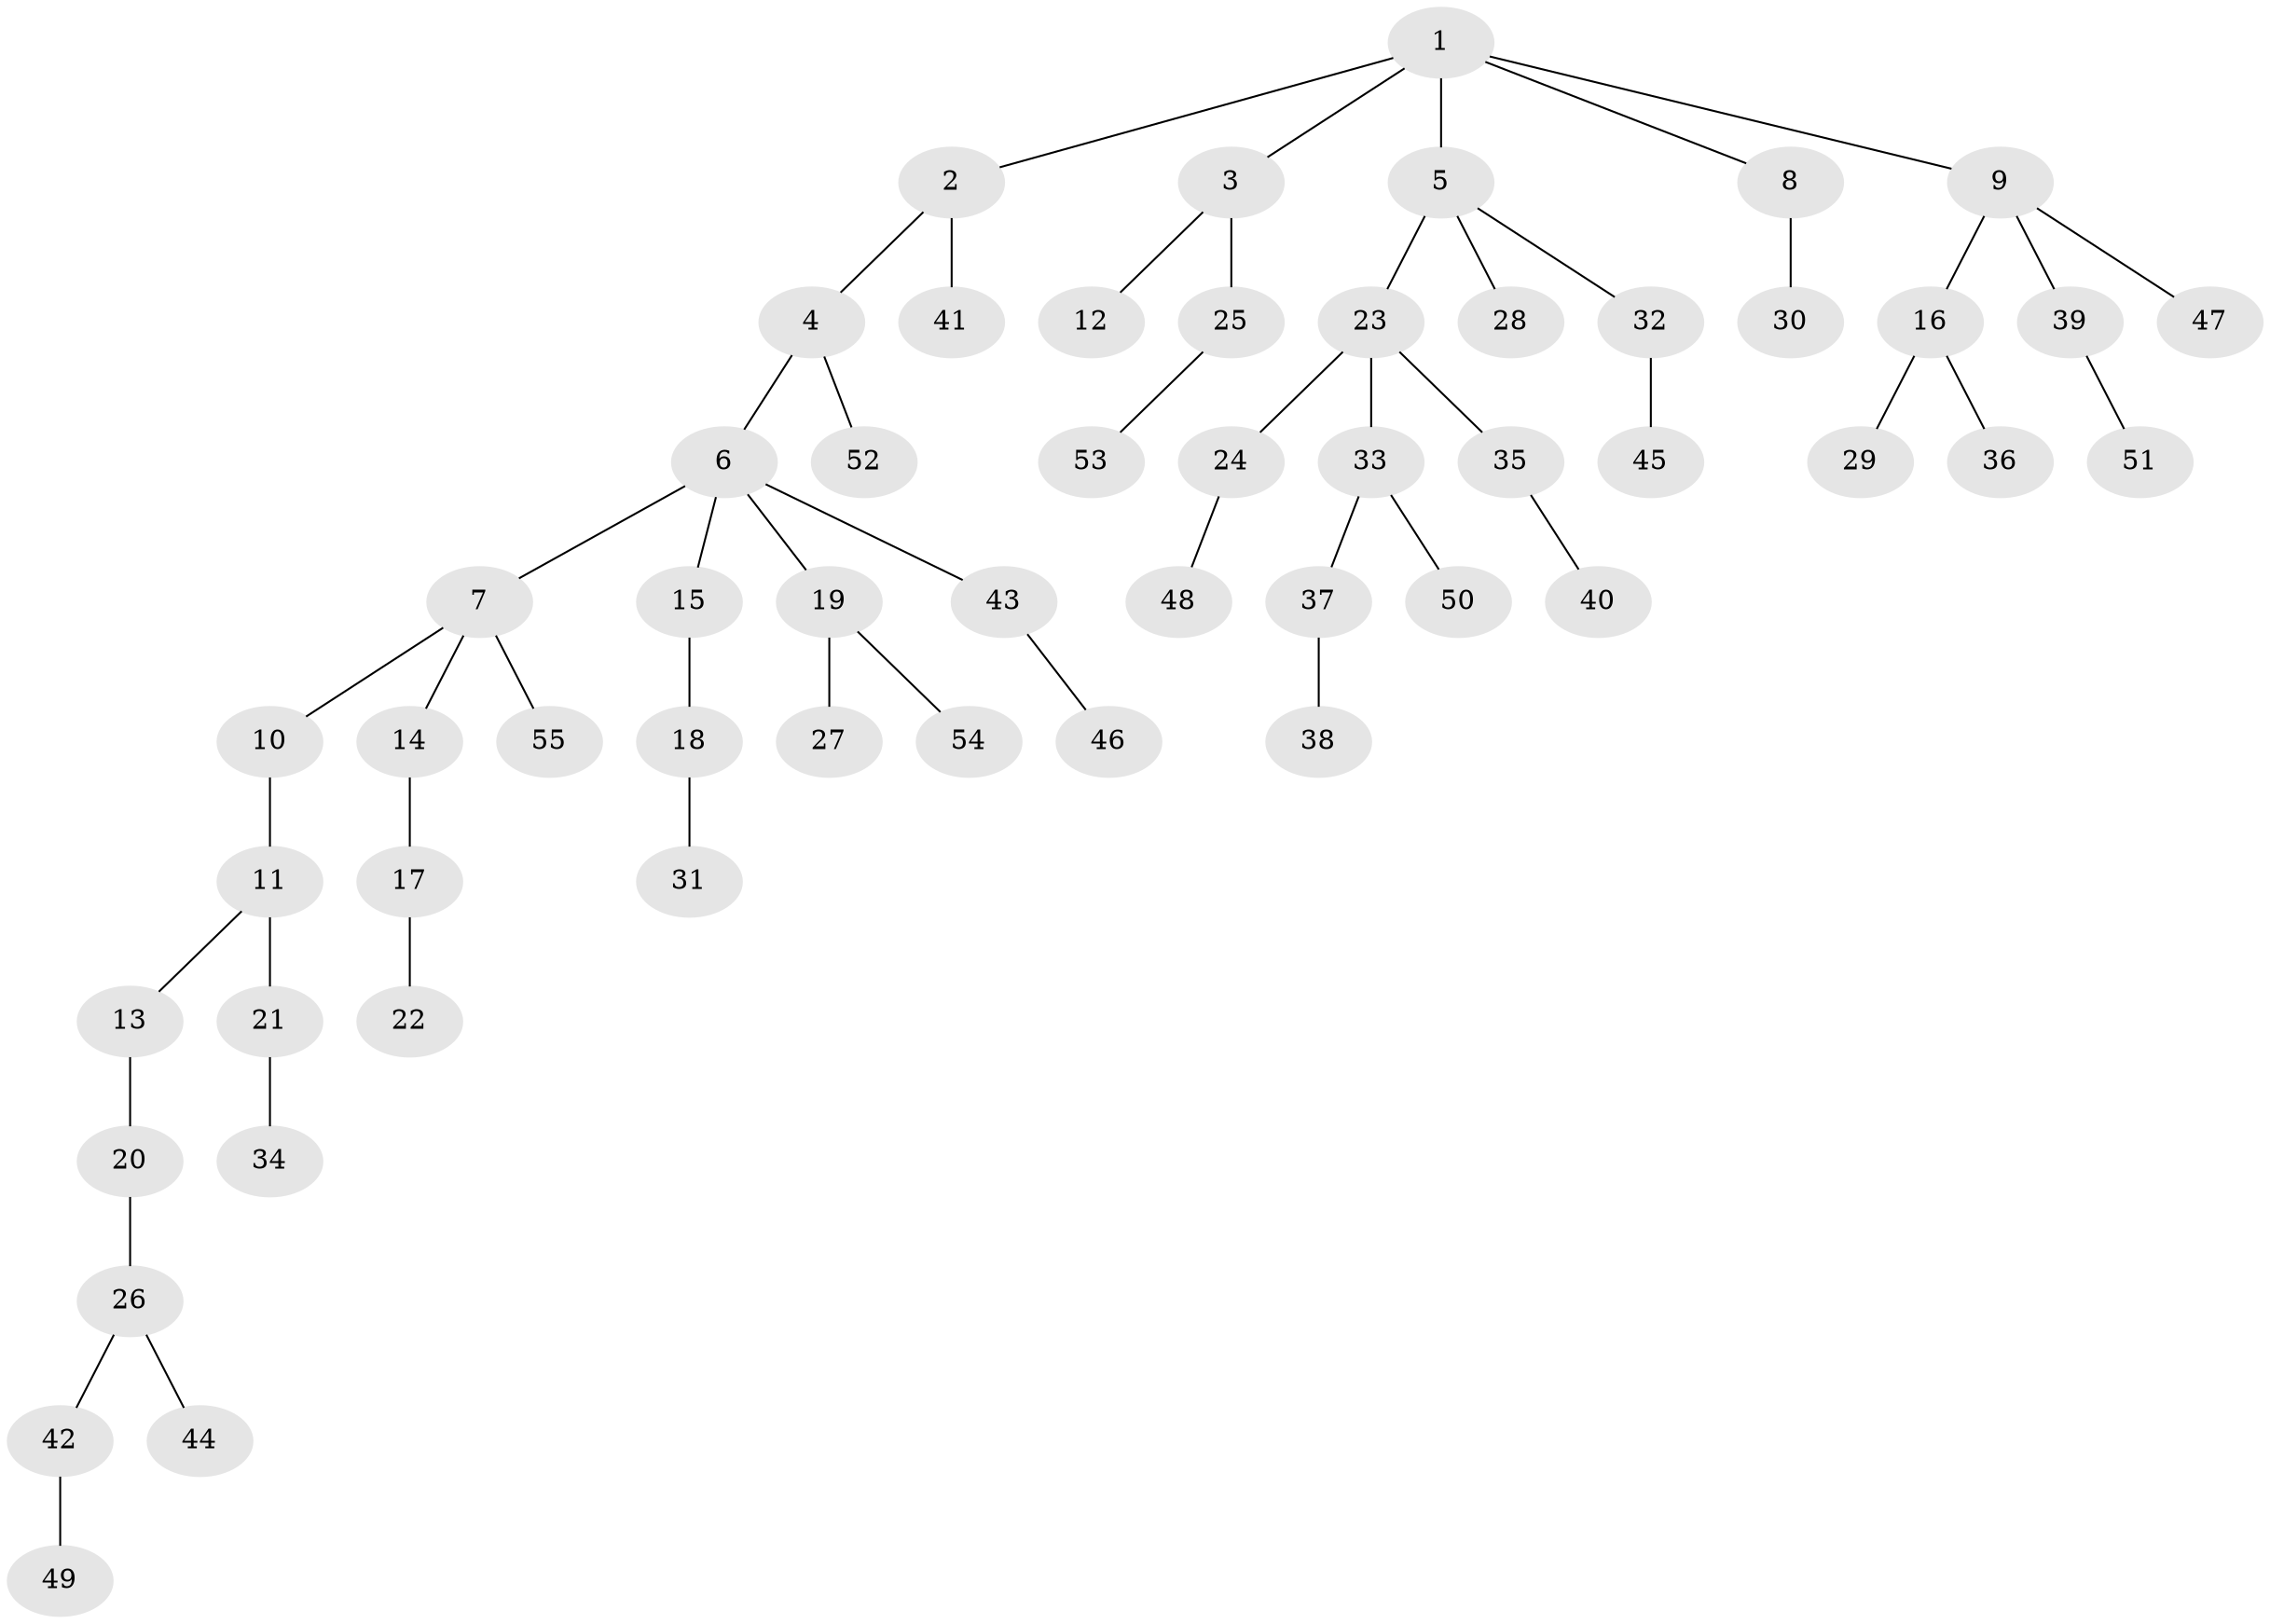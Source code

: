 // original degree distribution, {1: 0.5188679245283019, 6: 0.03773584905660377, 4: 0.11320754716981132, 5: 0.009433962264150943, 2: 0.22641509433962265, 3: 0.09433962264150944}
// Generated by graph-tools (version 1.1) at 2025/37/03/09/25 02:37:01]
// undirected, 55 vertices, 54 edges
graph export_dot {
graph [start="1"]
  node [color=gray90,style=filled];
  1;
  2;
  3;
  4;
  5;
  6;
  7;
  8;
  9;
  10;
  11;
  12;
  13;
  14;
  15;
  16;
  17;
  18;
  19;
  20;
  21;
  22;
  23;
  24;
  25;
  26;
  27;
  28;
  29;
  30;
  31;
  32;
  33;
  34;
  35;
  36;
  37;
  38;
  39;
  40;
  41;
  42;
  43;
  44;
  45;
  46;
  47;
  48;
  49;
  50;
  51;
  52;
  53;
  54;
  55;
  1 -- 2 [weight=1.0];
  1 -- 3 [weight=1.0];
  1 -- 5 [weight=1.0];
  1 -- 8 [weight=1.0];
  1 -- 9 [weight=1.0];
  2 -- 4 [weight=1.0];
  2 -- 41 [weight=1.0];
  3 -- 12 [weight=1.0];
  3 -- 25 [weight=1.0];
  4 -- 6 [weight=1.0];
  4 -- 52 [weight=1.0];
  5 -- 23 [weight=2.0];
  5 -- 28 [weight=1.0];
  5 -- 32 [weight=1.0];
  6 -- 7 [weight=1.0];
  6 -- 15 [weight=1.0];
  6 -- 19 [weight=1.0];
  6 -- 43 [weight=1.0];
  7 -- 10 [weight=1.0];
  7 -- 14 [weight=1.0];
  7 -- 55 [weight=1.0];
  8 -- 30 [weight=2.0];
  9 -- 16 [weight=1.0];
  9 -- 39 [weight=1.0];
  9 -- 47 [weight=1.0];
  10 -- 11 [weight=1.0];
  11 -- 13 [weight=1.0];
  11 -- 21 [weight=1.0];
  13 -- 20 [weight=2.0];
  14 -- 17 [weight=2.0];
  15 -- 18 [weight=1.0];
  16 -- 29 [weight=2.0];
  16 -- 36 [weight=1.0];
  17 -- 22 [weight=1.0];
  18 -- 31 [weight=1.0];
  19 -- 27 [weight=1.0];
  19 -- 54 [weight=1.0];
  20 -- 26 [weight=1.0];
  21 -- 34 [weight=1.0];
  23 -- 24 [weight=1.0];
  23 -- 33 [weight=1.0];
  23 -- 35 [weight=1.0];
  24 -- 48 [weight=1.0];
  25 -- 53 [weight=1.0];
  26 -- 42 [weight=1.0];
  26 -- 44 [weight=1.0];
  32 -- 45 [weight=4.0];
  33 -- 37 [weight=1.0];
  33 -- 50 [weight=1.0];
  35 -- 40 [weight=1.0];
  37 -- 38 [weight=2.0];
  39 -- 51 [weight=1.0];
  42 -- 49 [weight=1.0];
  43 -- 46 [weight=1.0];
}
